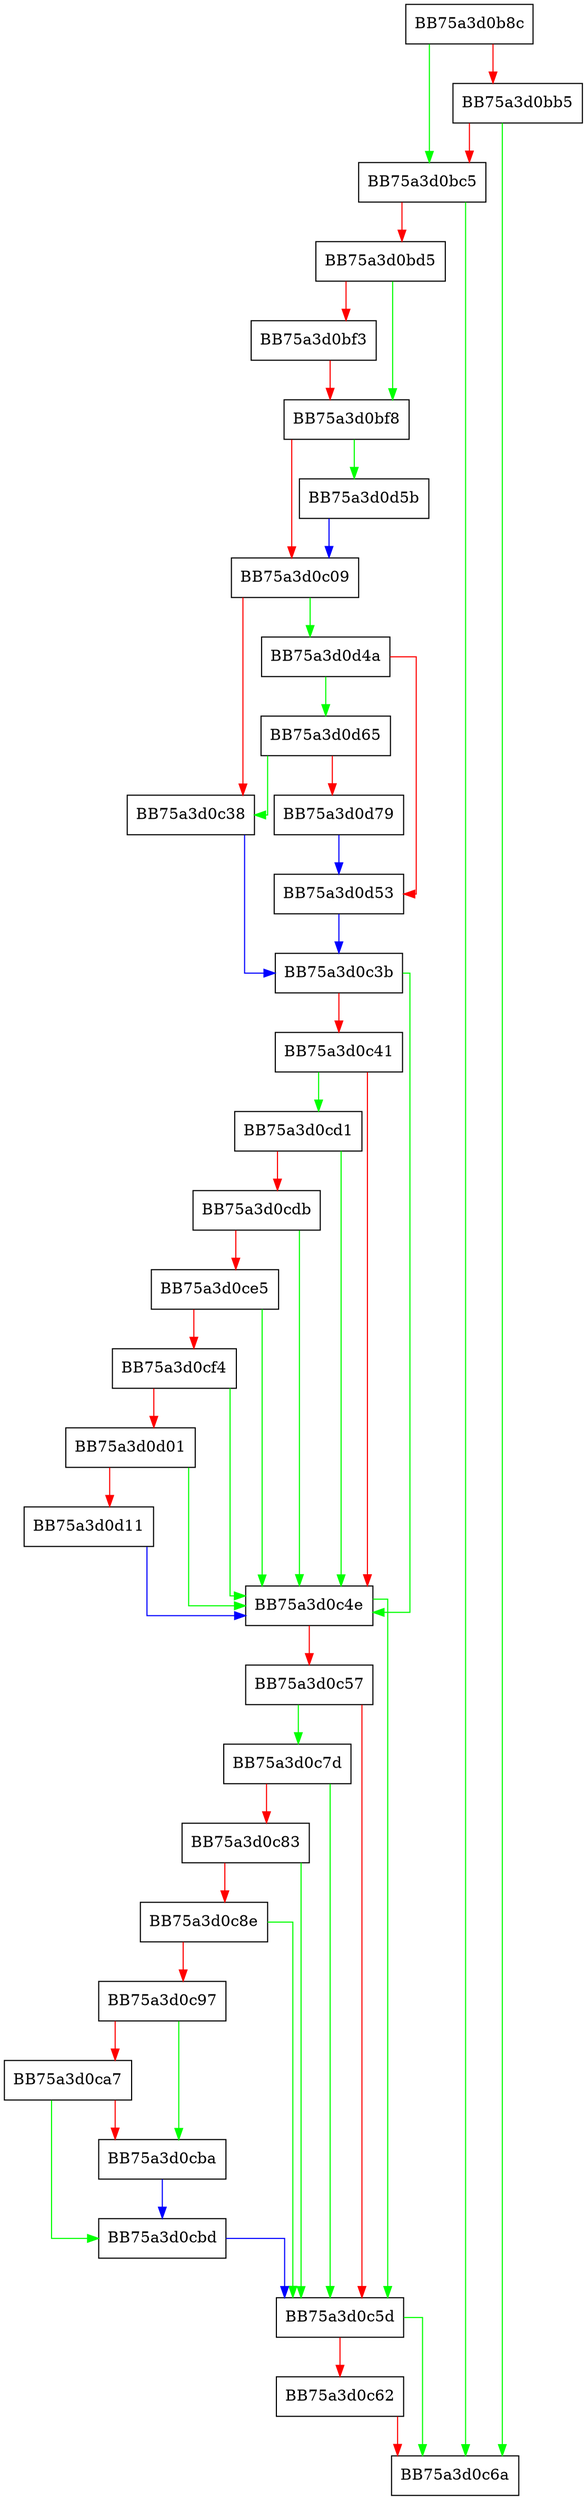 digraph AddToCaches {
  node [shape="box"];
  graph [splines=ortho];
  BB75a3d0b8c -> BB75a3d0bc5 [color="green"];
  BB75a3d0b8c -> BB75a3d0bb5 [color="red"];
  BB75a3d0bb5 -> BB75a3d0c6a [color="green"];
  BB75a3d0bb5 -> BB75a3d0bc5 [color="red"];
  BB75a3d0bc5 -> BB75a3d0c6a [color="green"];
  BB75a3d0bc5 -> BB75a3d0bd5 [color="red"];
  BB75a3d0bd5 -> BB75a3d0bf8 [color="green"];
  BB75a3d0bd5 -> BB75a3d0bf3 [color="red"];
  BB75a3d0bf3 -> BB75a3d0bf8 [color="red"];
  BB75a3d0bf8 -> BB75a3d0d5b [color="green"];
  BB75a3d0bf8 -> BB75a3d0c09 [color="red"];
  BB75a3d0c09 -> BB75a3d0d4a [color="green"];
  BB75a3d0c09 -> BB75a3d0c38 [color="red"];
  BB75a3d0c38 -> BB75a3d0c3b [color="blue"];
  BB75a3d0c3b -> BB75a3d0c4e [color="green"];
  BB75a3d0c3b -> BB75a3d0c41 [color="red"];
  BB75a3d0c41 -> BB75a3d0cd1 [color="green"];
  BB75a3d0c41 -> BB75a3d0c4e [color="red"];
  BB75a3d0c4e -> BB75a3d0c5d [color="green"];
  BB75a3d0c4e -> BB75a3d0c57 [color="red"];
  BB75a3d0c57 -> BB75a3d0c7d [color="green"];
  BB75a3d0c57 -> BB75a3d0c5d [color="red"];
  BB75a3d0c5d -> BB75a3d0c6a [color="green"];
  BB75a3d0c5d -> BB75a3d0c62 [color="red"];
  BB75a3d0c62 -> BB75a3d0c6a [color="red"];
  BB75a3d0c7d -> BB75a3d0c5d [color="green"];
  BB75a3d0c7d -> BB75a3d0c83 [color="red"];
  BB75a3d0c83 -> BB75a3d0c5d [color="green"];
  BB75a3d0c83 -> BB75a3d0c8e [color="red"];
  BB75a3d0c8e -> BB75a3d0c5d [color="green"];
  BB75a3d0c8e -> BB75a3d0c97 [color="red"];
  BB75a3d0c97 -> BB75a3d0cba [color="green"];
  BB75a3d0c97 -> BB75a3d0ca7 [color="red"];
  BB75a3d0ca7 -> BB75a3d0cbd [color="green"];
  BB75a3d0ca7 -> BB75a3d0cba [color="red"];
  BB75a3d0cba -> BB75a3d0cbd [color="blue"];
  BB75a3d0cbd -> BB75a3d0c5d [color="blue"];
  BB75a3d0cd1 -> BB75a3d0c4e [color="green"];
  BB75a3d0cd1 -> BB75a3d0cdb [color="red"];
  BB75a3d0cdb -> BB75a3d0c4e [color="green"];
  BB75a3d0cdb -> BB75a3d0ce5 [color="red"];
  BB75a3d0ce5 -> BB75a3d0c4e [color="green"];
  BB75a3d0ce5 -> BB75a3d0cf4 [color="red"];
  BB75a3d0cf4 -> BB75a3d0c4e [color="green"];
  BB75a3d0cf4 -> BB75a3d0d01 [color="red"];
  BB75a3d0d01 -> BB75a3d0c4e [color="green"];
  BB75a3d0d01 -> BB75a3d0d11 [color="red"];
  BB75a3d0d11 -> BB75a3d0c4e [color="blue"];
  BB75a3d0d4a -> BB75a3d0d65 [color="green"];
  BB75a3d0d4a -> BB75a3d0d53 [color="red"];
  BB75a3d0d53 -> BB75a3d0c3b [color="blue"];
  BB75a3d0d5b -> BB75a3d0c09 [color="blue"];
  BB75a3d0d65 -> BB75a3d0c38 [color="green"];
  BB75a3d0d65 -> BB75a3d0d79 [color="red"];
  BB75a3d0d79 -> BB75a3d0d53 [color="blue"];
}